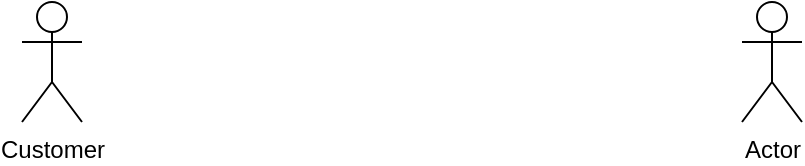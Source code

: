 <mxfile version="22.0.8" type="github">
  <diagram name="Page-1" id="KkWIEYQmKdYoJBlh3cc2">
    <mxGraphModel dx="1853" dy="612" grid="1" gridSize="10" guides="1" tooltips="1" connect="1" arrows="1" fold="1" page="1" pageScale="1" pageWidth="827" pageHeight="1169" math="0" shadow="0">
      <root>
        <mxCell id="0" />
        <mxCell id="1" parent="0" />
        <mxCell id="_uxx1MJeF8HWBZhhg2wG-2" value="Customer" style="shape=umlActor;verticalLabelPosition=bottom;verticalAlign=top;html=1;outlineConnect=0;" vertex="1" parent="1">
          <mxGeometry x="-490" y="980" width="30" height="60" as="geometry" />
        </mxCell>
        <mxCell id="_uxx1MJeF8HWBZhhg2wG-3" value="Actor" style="shape=umlActor;verticalLabelPosition=bottom;verticalAlign=top;html=1;outlineConnect=0;" vertex="1" parent="1">
          <mxGeometry x="-130" y="980" width="30" height="60" as="geometry" />
        </mxCell>
      </root>
    </mxGraphModel>
  </diagram>
</mxfile>

